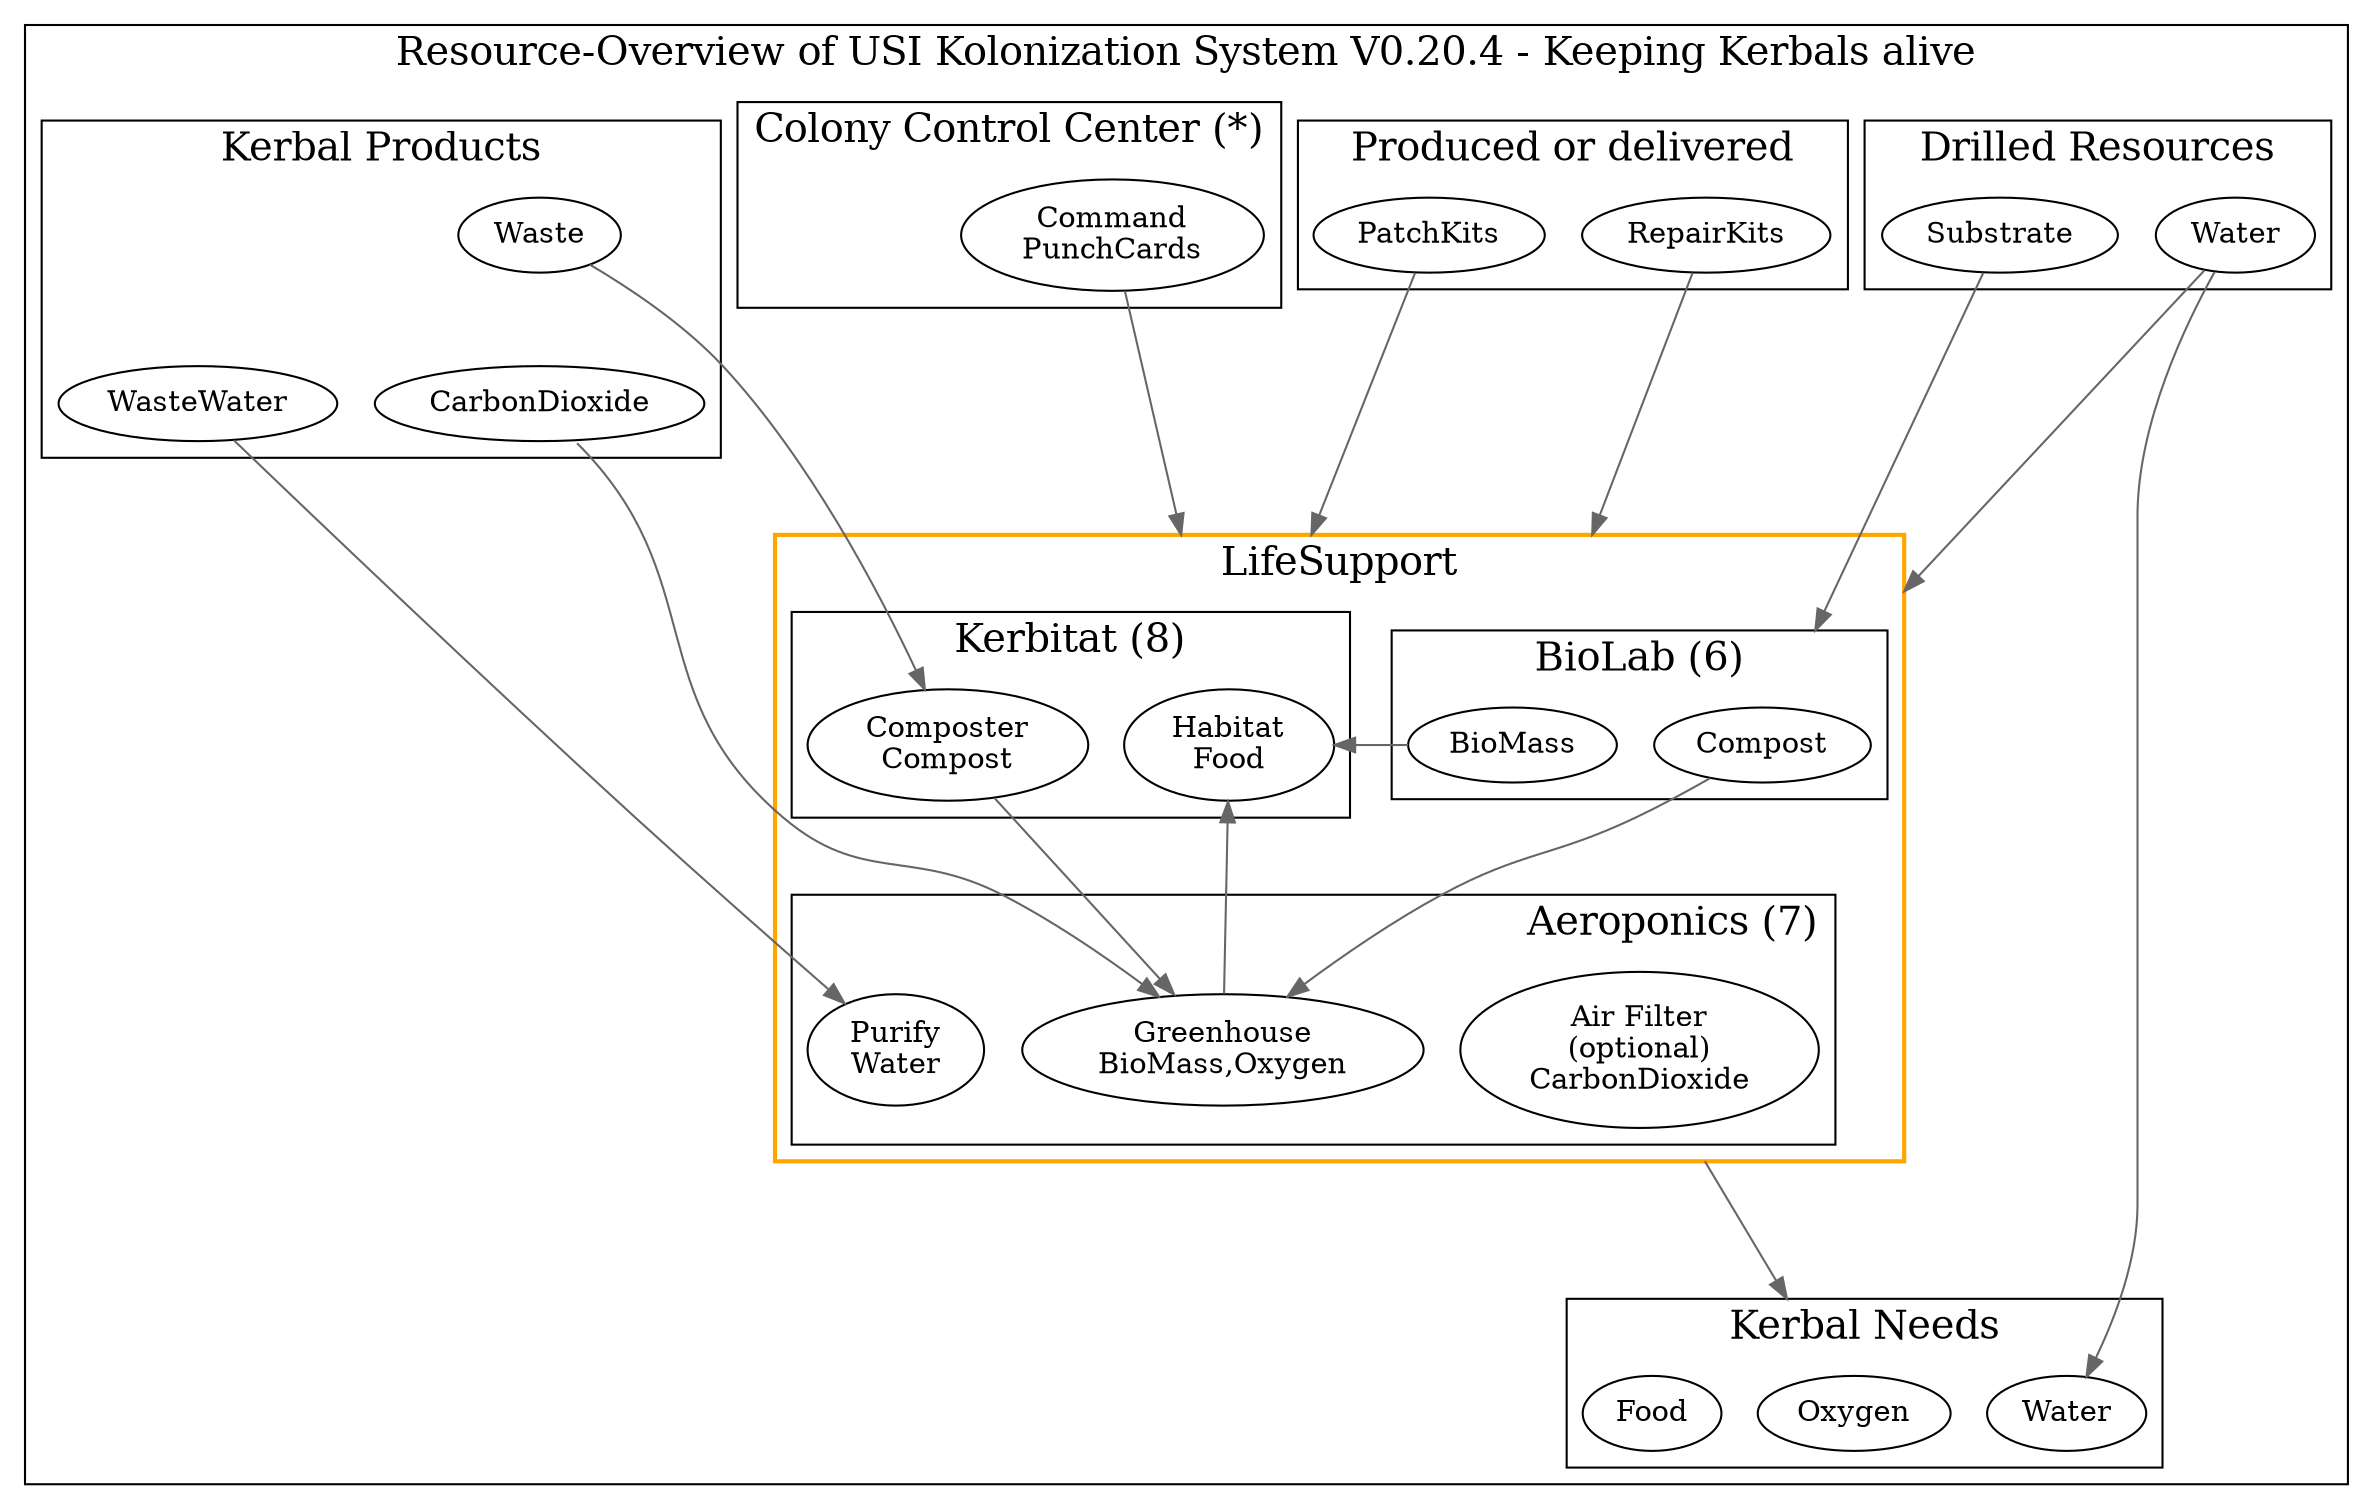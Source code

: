 /* -*- coding: utf-8; -*-
Overview over USI Kolonization System Resources
Copyright 2014 By Mhoram

This Work may be distributed under the Creative Commons
Attribution-ShareAlike 4.0 International or Creative Commons
Attribution-NonCommercial-ShareAlike 4.0 International License as you
chose.

*/

# dot -Tpdf -o Resources.pdf Resources.dot
# dot -Tpng -o Resources.png Resources.dot

digraph Resources {
    compound=true;

    subgraph clusterLIFE {
        graph [label="Resource-Overview of USI Kolonization System V0.20.4 - Keeping Kerbals alive" fontsize=19];

        subgraph clusterDRILLS {
            label="Drilled Resources";
            LSubstrate [label="Substrate"];
            Water;
        }

        subgraph clusterProducts {
            label="Produced or delivered";
            PatchKitsL [label="PatchKits"];
            RepairKitsL [label="RepairKits"];
        }

        subgraph clusterCCC {
            label="Colony Control Center (*)";
            Command [label="Command\nPunchCards"];
        }

        subgraph clusterKerbal {
            label="Kerbal Products";
            Waste;
            WasteWater;
            CarbonDioxide;
            Waste -> CarbonDioxide [weight=10,style=invisible,arrowhead=none];
            Waste -> WasteWater [style=invisible,arrowhead=none];
        }

        subgraph clusterKerbalNeeds {
            label="Kerbal Needs";
            WaterN [label="Water"];
            Oxygen;
            Food;
        }

        subgraph clusterLIFESUPPORT {
            label="LifeSupport";
            color="orange";penwidth=2;
            subgraph  {
                color="black";penwidth=1;
                subgraph clusterKerbitat {
                    label="Kerbitat (8)";
                    Composter [label="Composter\nCompost"];
                    Habitat [label="Habitat\nFood"];
                    {
                        rank = same;
                        rankdir=LR;
                        edge [minlen=0];
                        Composter->Habitat [style=invisible,arrowhead=none];
                    }
                }

                subgraph clusterBIOLAB {
                    label="BioLab (6)";
                    BioMass;
                    Compost;
                }
            }

            subgraph clusterAeroponics {
                label="Aeroponics (7)";
                labeljust="r";
                color="black"; penwidth=1;
                "Air Filter" [label="Air Filter\n(optional)\nCarbonDioxide"];
                Greenhouse [label="Greenhouse\nBioMass,Oxygen"];
                Purify [label="Purify\nWater"];
            }

            edge [minlen=2, color="#666666"];
            Composter -> Greenhouse;
            Greenhouse -> Habitat [constraint = false];
            BioMass -> Habitat [constraint = false];
            Compost -> Greenhouse;

        }

        edge [minlen=3, color="#666666"];


        Waste -> Composter;
        WasteWater -> Purify;
        CarbonDioxide -> Greenhouse [tailport=se, weight=2];

        PatchKitsL -> Habitat [lhead=clusterLIFESUPPORT];
        RepairKitsL -> BioMass [lhead=clusterLIFESUPPORT];

        "Air Filter" -> Oxygen [lhead=clusterKerbalNeeds; ltail=clusterLIFESUPPORT];
        Water -> WaterN;
        Water -> Compost [lhead=clusterLIFESUPPORT];
        LSubstrate -> Compost [lhead=clusterBIOLAB];

        Command -> Habitat [lhead=clusterLIFESUPPORT];

    }

}
